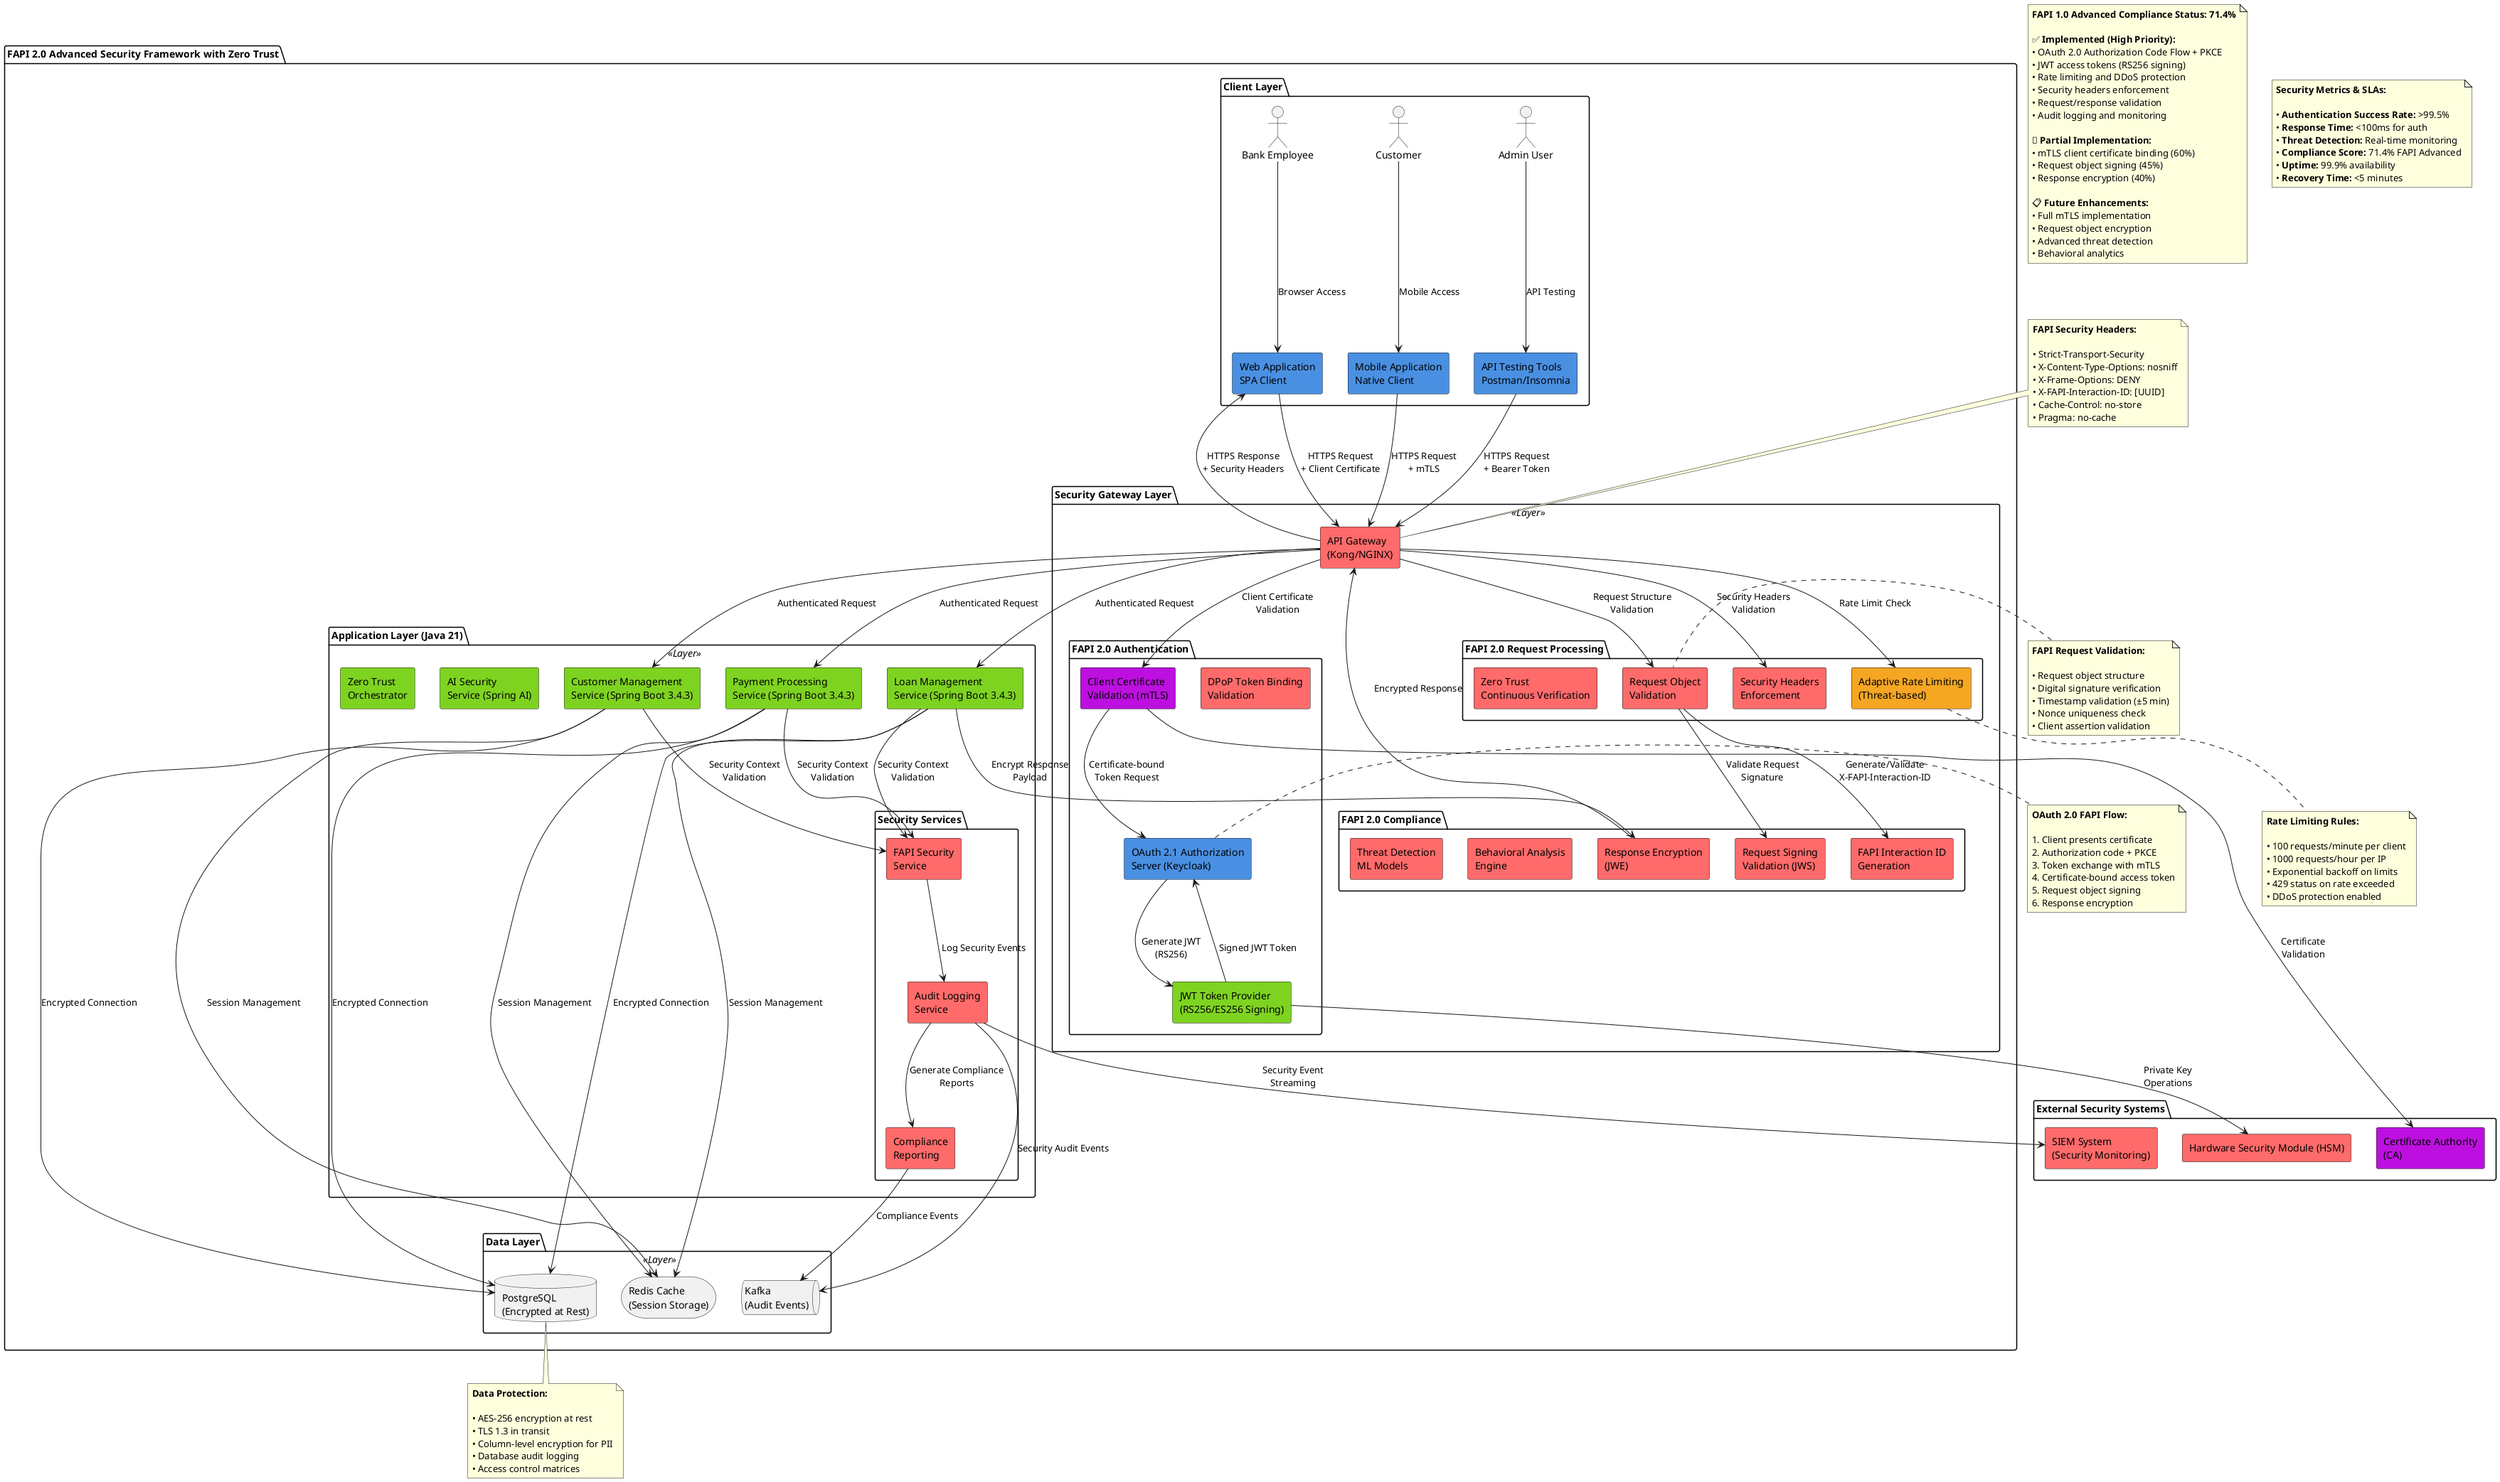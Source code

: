 @startuml FAPI 2.0 Security Architecture (Java 21)

!define SECURITY_COLOR #FF6B6B
!define OAUTH_COLOR #4A90E2
!define JWT_COLOR #7ED321
!define MTLS_COLOR #BD10E0
!define RATE_LIMIT_COLOR #F5A623

skinparam backgroundColor #FFFFFF
skinparam componentStyle rectangle

package "FAPI 2.0 Advanced Security Framework with Zero Trust" {
    
    package "Client Layer" {
        actor "Bank Employee" as Employee
        actor "Customer" as Customer
        actor "Admin User" as Admin
        
        component [Web Application\nSPA Client] as WebApp OAUTH_COLOR
        component [Mobile Application\nNative Client] as MobileApp OAUTH_COLOR
        component [API Testing Tools\nPostman/Insomnia] as APITools OAUTH_COLOR
    }
    
    package "Security Gateway Layer" <<Layer>> {
        
        component [API Gateway\n(Kong/NGINX)] as APIGateway SECURITY_COLOR
        
        package "FAPI 2.0 Authentication" {
            component [OAuth 2.1 Authorization\nServer (Keycloak)] as AuthServer OAUTH_COLOR
            component [JWT Token Provider\n(RS256/ES256 Signing)] as JWTProvider JWT_COLOR
            component [DPoP Token Binding\nValidation] as DPoPValidator SECURITY_COLOR
            component [Client Certificate\nValidation (mTLS)] as MTLSValidator MTLS_COLOR
        }
        
        package "FAPI 2.0 Request Processing" {
            component [Request Object\nValidation] as RequestValidator SECURITY_COLOR
            component [Adaptive Rate Limiting\n(Threat-based)] as RateLimiter RATE_LIMIT_COLOR
            component [Security Headers\nEnforcement] as SecurityHeaders SECURITY_COLOR
            component [Zero Trust\nContinuous Verification] as ZeroTrust SECURITY_COLOR
        }
        
        package "FAPI 2.0 Compliance" {
            component [FAPI Interaction ID\nGeneration] as InteractionID SECURITY_COLOR
            component [Request Signing\nValidation (JWS)] as RequestSigning SECURITY_COLOR
            component [Response Encryption\n(JWE)] as ResponseEncryption SECURITY_COLOR
            component [Behavioral Analysis\nEngine] as BehavioralAnalysis SECURITY_COLOR
            component [Threat Detection\nML Models] as ThreatDetection SECURITY_COLOR
        }
    }
    
    package "Application Layer (Java 21)" <<Layer>> {
        component [Loan Management\nService (Spring Boot 3.4.3)] as LoanService JWT_COLOR
        component [Customer Management\nService (Spring Boot 3.4.3)] as CustomerService JWT_COLOR
        component [Payment Processing\nService (Spring Boot 3.4.3)] as PaymentService JWT_COLOR
        component [AI Security\nService (Spring AI)] as AISecurityService JWT_COLOR
        component [Zero Trust\nOrchestrator] as ZeroTrustOrchestrator JWT_COLOR
        
        package "Security Services" {
            component [FAPI Security\nService] as FAPISecurityService SECURITY_COLOR
            component [Audit Logging\nService] as AuditService SECURITY_COLOR
            component [Compliance\nReporting] as ComplianceService SECURITY_COLOR
        }
    }
    
    package "Data Layer" <<Layer>> {
        database "PostgreSQL\n(Encrypted at Rest)" as Database
        storage "Redis Cache\n(Session Storage)" as Cache
        queue "Kafka\n(Audit Events)" as Kafka
    }
}

package "External Security Systems" {
    component [Certificate Authority\n(CA)] as CertificateAuthority MTLS_COLOR
    component [Hardware Security Module (HSM)] as HSM SECURITY_COLOR
    component [SIEM System\n(Security Monitoring)] as SIEM SECURITY_COLOR
}

' Client to Gateway Flow
Employee --> WebApp : Browser Access
Customer --> MobileApp : Mobile Access
Admin --> APITools : API Testing

WebApp --> APIGateway : HTTPS Request\n+ Client Certificate
MobileApp --> APIGateway : HTTPS Request\n+ mTLS
APITools --> APIGateway : HTTPS Request\n+ Bearer Token

' Security Gateway Processing
APIGateway --> MTLSValidator : Client Certificate\nValidation
APIGateway --> RateLimiter : Rate Limit Check
APIGateway --> RequestValidator : Request Structure\nValidation
APIGateway --> SecurityHeaders : Security Headers\nValidation

MTLSValidator --> AuthServer : Certificate-bound\nToken Request
AuthServer --> JWTProvider : Generate JWT\n(RS256)
JWTProvider --> AuthServer : Signed JWT Token

RequestValidator --> RequestSigning : Validate Request\nSignature
RequestValidator --> InteractionID : Generate/Validate\nX-FAPI-Interaction-ID

' Application Layer Processing
APIGateway --> LoanService : Authenticated Request
APIGateway --> CustomerService : Authenticated Request
APIGateway --> PaymentService : Authenticated Request

LoanService --> FAPISecurityService : Security Context\nValidation
CustomerService --> FAPISecurityService : Security Context\nValidation
PaymentService --> FAPISecurityService : Security Context\nValidation

FAPISecurityService --> AuditService : Log Security Events
AuditService --> ComplianceService : Generate Compliance\nReports

' Data Layer Connections
LoanService --> Database : Encrypted Connection
CustomerService --> Database : Encrypted Connection
PaymentService --> Database : Encrypted Connection

LoanService --> Cache : Session Management
CustomerService --> Cache : Session Management
PaymentService --> Cache : Session Management

AuditService --> Kafka : Security Audit Events
ComplianceService --> Kafka : Compliance Events

' External Security Integrations
MTLSValidator --> CertificateAuthority : Certificate\nValidation
JWTProvider --> HSM : Private Key\nOperations
AuditService --> SIEM : Security Event\nStreaming

' Response Flow with Encryption
LoanService --> ResponseEncryption : Encrypt Response\nPayload
ResponseEncryption --> APIGateway : Encrypted Response
APIGateway --> WebApp : HTTPS Response\n+ Security Headers

note top of APIGateway
    <b>FAPI Security Headers:</b>
    
    • Strict-Transport-Security
    • X-Content-Type-Options: nosniff
    • X-Frame-Options: DENY
    • X-FAPI-Interaction-ID: [UUID]
    • Cache-Control: no-store
    • Pragma: no-cache
end note

note right of AuthServer
    <b>OAuth 2.0 FAPI Flow:</b>
    
    1. Client presents certificate
    2. Authorization code + PKCE
    3. Token exchange with mTLS
    4. Certificate-bound access token
    5. Request object signing
    6. Response encryption
end note

note bottom of RateLimiter
    <b>Rate Limiting Rules:</b>
    
    • 100 requests/minute per client
    • 1000 requests/hour per IP
    • Exponential backoff on limits
    • 429 status on rate exceeded
    • DDoS protection enabled
end note

note left of RequestValidator
    <b>FAPI Request Validation:</b>
    
    • Request object structure
    • Digital signature verification
    • Timestamp validation (±5 min)
    • Nonce uniqueness check
    • Client assertion validation
end note

note bottom of Database
    <b>Data Protection:</b>
    
    • AES-256 encryption at rest
    • TLS 1.3 in transit
    • Column-level encryption for PII
    • Database audit logging
    • Access control matrices
end note

note as FAPICompliance
    <b>FAPI 1.0 Advanced Compliance Status: 71.4%</b>
    
    ✅ <b>Implemented (High Priority):</b>
    • OAuth 2.0 Authorization Code Flow + PKCE
    • JWT access tokens (RS256 signing)
    • Rate limiting and DDoS protection
    • Security headers enforcement
    • Request/response validation
    • Audit logging and monitoring
    
    🔄 <b>Partial Implementation:</b>
    • mTLS client certificate binding (60%)
    • Request object signing (45%)
    • Response encryption (40%)
    
    📋 <b>Future Enhancements:</b>
    • Full mTLS implementation
    • Request object encryption
    • Advanced threat detection
    • Behavioral analytics
end note

note as SecurityMetrics
    <b>Security Metrics & SLAs:</b>
    
    • <b>Authentication Success Rate:</b> >99.5%
    • <b>Response Time:</b> <100ms for auth
    • <b>Threat Detection:</b> Real-time monitoring
    • <b>Compliance Score:</b> 71.4% FAPI Advanced
    • <b>Uptime:</b> 99.9% availability
    • <b>Recovery Time:</b> <5 minutes
end note

@enduml